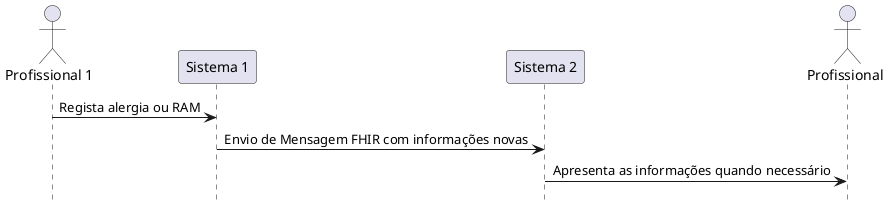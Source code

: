 @startuml
hide footbox
skinparam DefaultTextAlignment left
skinparam PackageTitleAlignment center


'title Use Case: Order straight to dispense



actor "Profissional 1" as REC 
participant "Sistema 1" as Server

participant "Sistema 2" as CON
actor "Profissional" as HCP

REC -> Server: Regista alergia ou RAM

Server->CON: Envio de Mensagem FHIR com informações novas
CON->HCP: Apresenta as informações quando necessário 



@endumlƒ